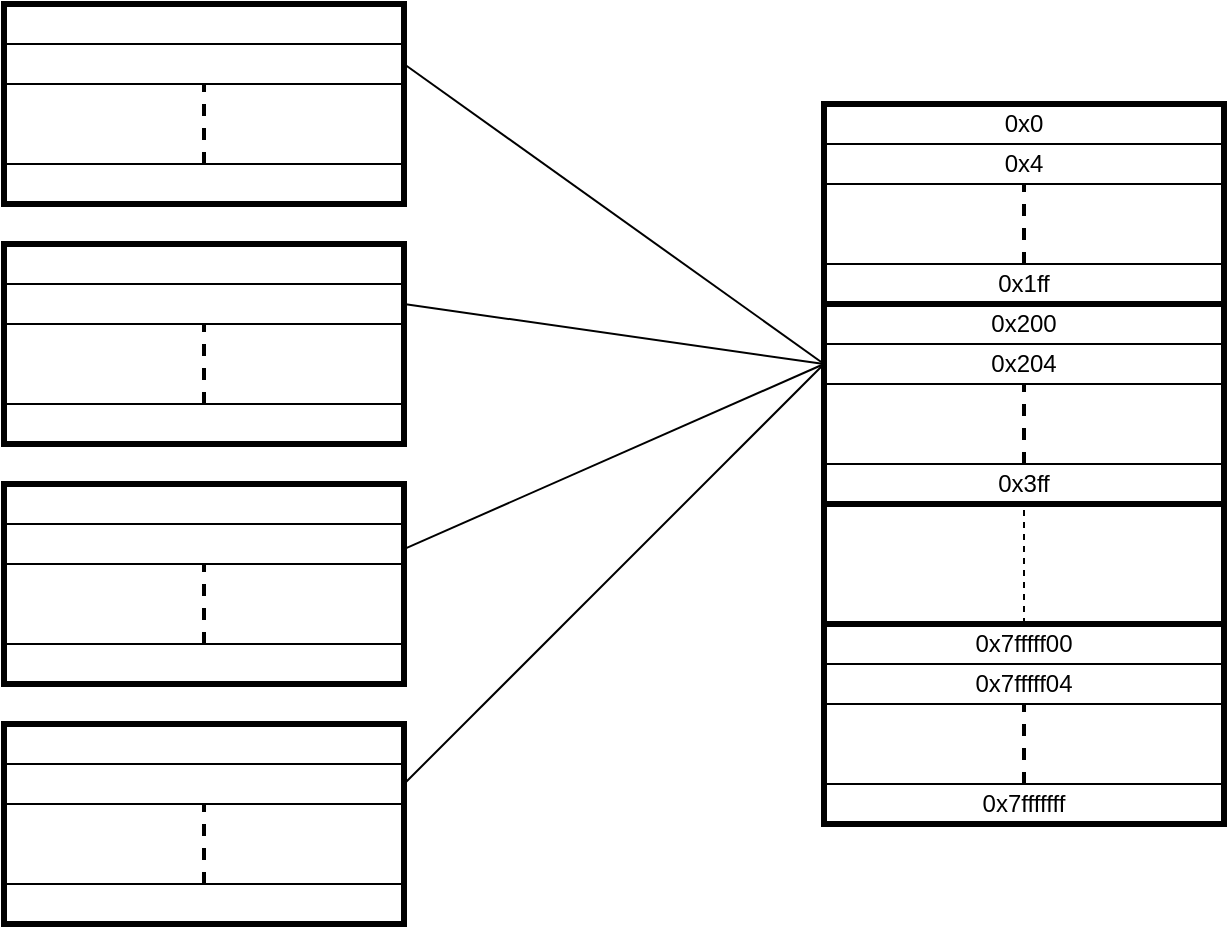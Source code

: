 <mxfile>
    <diagram name="Page-1" id="XEth9TqP6MVGDFKoa4KK">
        <mxGraphModel dx="1105" dy="862" grid="1" gridSize="10" guides="1" tooltips="1" connect="1" arrows="1" fold="1" page="1" pageScale="1" pageWidth="1169" pageHeight="827" math="0" shadow="0">
            <root>
                <mxCell id="0"/>
                <mxCell id="1" parent="0"/>
                <mxCell id="uwDnMyQiwtaiZ1txJMU_-51" value="" style="rounded=0;whiteSpace=wrap;html=1;fillColor=none;strokeWidth=3;" parent="1" vertex="1">
                    <mxGeometry x="280" y="544" width="200" height="100" as="geometry"/>
                </mxCell>
                <mxCell id="uwDnMyQiwtaiZ1txJMU_-41" value="" style="rounded=0;whiteSpace=wrap;html=1;fillColor=none;strokeWidth=3;" parent="1" vertex="1">
                    <mxGeometry x="280" y="304" width="200" height="100" as="geometry"/>
                </mxCell>
                <mxCell id="uwDnMyQiwtaiZ1txJMU_-15" value="" style="rounded=0;whiteSpace=wrap;html=1;fillColor=none;strokeWidth=3;" parent="1" vertex="1">
                    <mxGeometry x="690" y="494" width="200" height="100" as="geometry"/>
                </mxCell>
                <mxCell id="uwDnMyQiwtaiZ1txJMU_-16" value="" style="rounded=0;whiteSpace=wrap;html=1;fillColor=none;strokeWidth=3;" parent="1" vertex="1">
                    <mxGeometry x="690" y="334" width="200" height="100" as="geometry"/>
                </mxCell>
                <mxCell id="uwDnMyQiwtaiZ1txJMU_-18" value="" style="rounded=0;whiteSpace=wrap;html=1;fillColor=none;strokeWidth=3;" parent="1" vertex="1">
                    <mxGeometry x="690" y="434" width="200" height="60" as="geometry"/>
                </mxCell>
                <mxCell id="uwDnMyQiwtaiZ1txJMU_-17" value="" style="rounded=0;whiteSpace=wrap;html=1;fillColor=none;strokeWidth=3;" parent="1" vertex="1">
                    <mxGeometry x="690" y="234" width="200" height="100" as="geometry"/>
                </mxCell>
                <mxCell id="uwDnMyQiwtaiZ1txJMU_-1" value="0x0" style="rounded=0;whiteSpace=wrap;html=1;fillColor=none;" parent="1" vertex="1">
                    <mxGeometry x="690" y="234" width="200" height="20" as="geometry"/>
                </mxCell>
                <mxCell id="uwDnMyQiwtaiZ1txJMU_-26" style="rounded=0;orthogonalLoop=1;jettySize=auto;html=1;exitX=0;exitY=0.5;exitDx=0;exitDy=0;entryX=1;entryY=0.5;entryDx=0;entryDy=0;endArrow=none;endFill=0;" parent="1" source="uwDnMyQiwtaiZ1txJMU_-7" target="uwDnMyQiwtaiZ1txJMU_-20" edge="1">
                    <mxGeometry relative="1" as="geometry"/>
                </mxCell>
                <mxCell id="uwDnMyQiwtaiZ1txJMU_-2" value="0x4" style="rounded=0;whiteSpace=wrap;html=1;fillColor=none;" parent="1" vertex="1">
                    <mxGeometry x="690" y="254" width="200" height="20" as="geometry"/>
                </mxCell>
                <mxCell id="uwDnMyQiwtaiZ1txJMU_-4" value="&lt;div&gt;0x1ff&lt;/div&gt;" style="rounded=0;whiteSpace=wrap;html=1;fillColor=none;" parent="1" vertex="1">
                    <mxGeometry x="690" y="314" width="200" height="20" as="geometry"/>
                </mxCell>
                <mxCell id="uwDnMyQiwtaiZ1txJMU_-5" value="" style="endArrow=none;dashed=1;html=1;strokeWidth=2;rounded=0;exitX=0.5;exitY=0;exitDx=0;exitDy=0;entryX=0.5;entryY=1;entryDx=0;entryDy=0;" parent="1" source="uwDnMyQiwtaiZ1txJMU_-4" target="uwDnMyQiwtaiZ1txJMU_-2" edge="1">
                    <mxGeometry width="50" height="50" relative="1" as="geometry">
                        <mxPoint x="720" y="314" as="sourcePoint"/>
                        <mxPoint x="790" y="274" as="targetPoint"/>
                    </mxGeometry>
                </mxCell>
                <mxCell id="uwDnMyQiwtaiZ1txJMU_-6" value="&lt;div&gt;0x200&lt;/div&gt;" style="rounded=0;whiteSpace=wrap;html=1;fillColor=none;" parent="1" vertex="1">
                    <mxGeometry x="690" y="334" width="200" height="20" as="geometry"/>
                </mxCell>
                <mxCell id="uwDnMyQiwtaiZ1txJMU_-7" value="&lt;div&gt;0x204&lt;/div&gt;" style="rounded=0;whiteSpace=wrap;html=1;fillColor=none;" parent="1" vertex="1">
                    <mxGeometry x="690" y="354" width="200" height="20" as="geometry"/>
                </mxCell>
                <mxCell id="uwDnMyQiwtaiZ1txJMU_-8" value="&lt;div&gt;0x3ff&lt;/div&gt;" style="rounded=0;whiteSpace=wrap;html=1;fillColor=none;" parent="1" vertex="1">
                    <mxGeometry x="690" y="414" width="200" height="20" as="geometry"/>
                </mxCell>
                <mxCell id="uwDnMyQiwtaiZ1txJMU_-9" value="" style="endArrow=none;dashed=1;html=1;strokeWidth=2;rounded=0;entryX=0.5;entryY=1;entryDx=0;entryDy=0;exitX=0.5;exitY=0;exitDx=0;exitDy=0;" parent="1" source="uwDnMyQiwtaiZ1txJMU_-8" target="uwDnMyQiwtaiZ1txJMU_-7" edge="1">
                    <mxGeometry width="50" height="50" relative="1" as="geometry">
                        <mxPoint x="800" y="324" as="sourcePoint"/>
                        <mxPoint x="800" y="284" as="targetPoint"/>
                    </mxGeometry>
                </mxCell>
                <mxCell id="uwDnMyQiwtaiZ1txJMU_-10" value="&lt;div&gt;0x7fffff00&lt;/div&gt;" style="rounded=0;whiteSpace=wrap;html=1;fillColor=none;" parent="1" vertex="1">
                    <mxGeometry x="690" y="494" width="200" height="20" as="geometry"/>
                </mxCell>
                <mxCell id="uwDnMyQiwtaiZ1txJMU_-11" value="&lt;div&gt;0x7fffff04&lt;/div&gt;" style="rounded=0;whiteSpace=wrap;html=1;fillColor=none;" parent="1" vertex="1">
                    <mxGeometry x="690" y="514" width="200" height="20" as="geometry"/>
                </mxCell>
                <mxCell id="uwDnMyQiwtaiZ1txJMU_-12" value="&lt;div&gt;0x7fffffff&lt;/div&gt;" style="rounded=0;whiteSpace=wrap;html=1;fillColor=none;" parent="1" vertex="1">
                    <mxGeometry x="690" y="574" width="200" height="20" as="geometry"/>
                </mxCell>
                <mxCell id="uwDnMyQiwtaiZ1txJMU_-13" value="" style="endArrow=none;dashed=1;html=1;strokeWidth=2;rounded=0;entryX=0.5;entryY=1;entryDx=0;entryDy=0;exitX=0.5;exitY=0;exitDx=0;exitDy=0;" parent="1" source="uwDnMyQiwtaiZ1txJMU_-12" target="uwDnMyQiwtaiZ1txJMU_-11" edge="1">
                    <mxGeometry width="50" height="50" relative="1" as="geometry">
                        <mxPoint x="800" y="484" as="sourcePoint"/>
                        <mxPoint x="800" y="444" as="targetPoint"/>
                    </mxGeometry>
                </mxCell>
                <mxCell id="uwDnMyQiwtaiZ1txJMU_-14" value="" style="endArrow=none;dashed=1;html=1;rounded=0;entryX=0.5;entryY=1;entryDx=0;entryDy=0;exitX=0.5;exitY=0;exitDx=0;exitDy=0;" parent="1" source="uwDnMyQiwtaiZ1txJMU_-10" target="uwDnMyQiwtaiZ1txJMU_-8" edge="1">
                    <mxGeometry width="50" height="50" relative="1" as="geometry">
                        <mxPoint x="660" y="524" as="sourcePoint"/>
                        <mxPoint x="710" y="474" as="targetPoint"/>
                    </mxGeometry>
                </mxCell>
                <mxCell id="uwDnMyQiwtaiZ1txJMU_-19" value="" style="rounded=0;whiteSpace=wrap;html=1;fillColor=none;" parent="1" vertex="1">
                    <mxGeometry x="280" y="184" width="200" height="20" as="geometry"/>
                </mxCell>
                <mxCell id="uwDnMyQiwtaiZ1txJMU_-20" value="" style="rounded=0;whiteSpace=wrap;html=1;fillColor=none;" parent="1" vertex="1">
                    <mxGeometry x="280" y="204" width="200" height="20" as="geometry"/>
                </mxCell>
                <mxCell id="uwDnMyQiwtaiZ1txJMU_-22" value="" style="rounded=0;whiteSpace=wrap;html=1;fillColor=none;" parent="1" vertex="1">
                    <mxGeometry x="280" y="264" width="200" height="20" as="geometry"/>
                </mxCell>
                <mxCell id="uwDnMyQiwtaiZ1txJMU_-23" value="" style="endArrow=none;dashed=1;html=1;strokeWidth=2;rounded=0;exitX=0.5;exitY=0;exitDx=0;exitDy=0;entryX=0.5;entryY=1;entryDx=0;entryDy=0;" parent="1" source="uwDnMyQiwtaiZ1txJMU_-22" target="uwDnMyQiwtaiZ1txJMU_-20" edge="1">
                    <mxGeometry width="50" height="50" relative="1" as="geometry">
                        <mxPoint x="540" y="284" as="sourcePoint"/>
                        <mxPoint x="540" y="244" as="targetPoint"/>
                    </mxGeometry>
                </mxCell>
                <mxCell id="uwDnMyQiwtaiZ1txJMU_-36" value="" style="rounded=0;whiteSpace=wrap;html=1;fillColor=none;strokeWidth=3;" parent="1" vertex="1">
                    <mxGeometry x="280" y="184" width="200" height="100" as="geometry"/>
                </mxCell>
                <mxCell id="uwDnMyQiwtaiZ1txJMU_-37" value="" style="rounded=0;whiteSpace=wrap;html=1;fillColor=none;" parent="1" vertex="1">
                    <mxGeometry x="280" y="304" width="200" height="20" as="geometry"/>
                </mxCell>
                <mxCell id="uwDnMyQiwtaiZ1txJMU_-38" value="" style="rounded=0;whiteSpace=wrap;html=1;fillColor=none;" parent="1" vertex="1">
                    <mxGeometry x="280" y="324" width="200" height="20" as="geometry"/>
                </mxCell>
                <mxCell id="uwDnMyQiwtaiZ1txJMU_-39" value="" style="rounded=0;whiteSpace=wrap;html=1;fillColor=none;" parent="1" vertex="1">
                    <mxGeometry x="280" y="384" width="200" height="20" as="geometry"/>
                </mxCell>
                <mxCell id="uwDnMyQiwtaiZ1txJMU_-40" value="" style="endArrow=none;dashed=1;html=1;strokeWidth=2;rounded=0;exitX=0.5;exitY=0;exitDx=0;exitDy=0;entryX=0.5;entryY=1;entryDx=0;entryDy=0;" parent="1" source="uwDnMyQiwtaiZ1txJMU_-39" target="uwDnMyQiwtaiZ1txJMU_-38" edge="1">
                    <mxGeometry width="50" height="50" relative="1" as="geometry">
                        <mxPoint x="540" y="404" as="sourcePoint"/>
                        <mxPoint x="540" y="364" as="targetPoint"/>
                    </mxGeometry>
                </mxCell>
                <mxCell id="uwDnMyQiwtaiZ1txJMU_-42" value="" style="rounded=0;whiteSpace=wrap;html=1;fillColor=none;" parent="1" vertex="1">
                    <mxGeometry x="280" y="424" width="200" height="20" as="geometry"/>
                </mxCell>
                <mxCell id="uwDnMyQiwtaiZ1txJMU_-43" value="" style="rounded=0;whiteSpace=wrap;html=1;fillColor=none;" parent="1" vertex="1">
                    <mxGeometry x="280" y="444" width="200" height="20" as="geometry"/>
                </mxCell>
                <mxCell id="uwDnMyQiwtaiZ1txJMU_-44" value="" style="rounded=0;whiteSpace=wrap;html=1;fillColor=none;" parent="1" vertex="1">
                    <mxGeometry x="280" y="504" width="200" height="20" as="geometry"/>
                </mxCell>
                <mxCell id="uwDnMyQiwtaiZ1txJMU_-45" value="" style="endArrow=none;dashed=1;html=1;strokeWidth=2;rounded=0;exitX=0.5;exitY=0;exitDx=0;exitDy=0;entryX=0.5;entryY=1;entryDx=0;entryDy=0;" parent="1" source="uwDnMyQiwtaiZ1txJMU_-44" target="uwDnMyQiwtaiZ1txJMU_-43" edge="1">
                    <mxGeometry width="50" height="50" relative="1" as="geometry">
                        <mxPoint x="540" y="524" as="sourcePoint"/>
                        <mxPoint x="540" y="484" as="targetPoint"/>
                    </mxGeometry>
                </mxCell>
                <mxCell id="uwDnMyQiwtaiZ1txJMU_-46" value="" style="rounded=0;whiteSpace=wrap;html=1;fillColor=none;strokeWidth=3;" parent="1" vertex="1">
                    <mxGeometry x="280" y="424" width="200" height="100" as="geometry"/>
                </mxCell>
                <mxCell id="uwDnMyQiwtaiZ1txJMU_-47" value="" style="rounded=0;whiteSpace=wrap;html=1;fillColor=none;" parent="1" vertex="1">
                    <mxGeometry x="280" y="544" width="200" height="20" as="geometry"/>
                </mxCell>
                <mxCell id="uwDnMyQiwtaiZ1txJMU_-48" value="" style="rounded=0;whiteSpace=wrap;html=1;fillColor=none;" parent="1" vertex="1">
                    <mxGeometry x="280" y="564" width="200" height="20" as="geometry"/>
                </mxCell>
                <mxCell id="uwDnMyQiwtaiZ1txJMU_-49" value="" style="rounded=0;whiteSpace=wrap;html=1;fillColor=none;" parent="1" vertex="1">
                    <mxGeometry x="280" y="624" width="200" height="20" as="geometry"/>
                </mxCell>
                <mxCell id="uwDnMyQiwtaiZ1txJMU_-50" value="" style="endArrow=none;dashed=1;html=1;strokeWidth=2;rounded=0;exitX=0.5;exitY=0;exitDx=0;exitDy=0;entryX=0.5;entryY=1;entryDx=0;entryDy=0;" parent="1" source="uwDnMyQiwtaiZ1txJMU_-49" target="uwDnMyQiwtaiZ1txJMU_-48" edge="1">
                    <mxGeometry width="50" height="50" relative="1" as="geometry">
                        <mxPoint x="540" y="644" as="sourcePoint"/>
                        <mxPoint x="540" y="604" as="targetPoint"/>
                    </mxGeometry>
                </mxCell>
                <mxCell id="42" style="rounded=0;orthogonalLoop=1;jettySize=auto;html=1;exitX=0;exitY=0.5;exitDx=0;exitDy=0;entryX=1;entryY=0.5;entryDx=0;entryDy=0;endArrow=none;endFill=0;" edge="1" parent="1" source="uwDnMyQiwtaiZ1txJMU_-7" target="uwDnMyQiwtaiZ1txJMU_-38">
                    <mxGeometry relative="1" as="geometry">
                        <mxPoint x="695" y="404" as="sourcePoint"/>
                        <mxPoint x="485" y="354" as="targetPoint"/>
                    </mxGeometry>
                </mxCell>
                <mxCell id="44" style="rounded=0;orthogonalLoop=1;jettySize=auto;html=1;exitX=0;exitY=0.5;exitDx=0;exitDy=0;entryX=1.004;entryY=0.322;entryDx=0;entryDy=0;endArrow=none;endFill=0;entryPerimeter=0;" edge="1" parent="1" source="uwDnMyQiwtaiZ1txJMU_-7" target="uwDnMyQiwtaiZ1txJMU_-46">
                    <mxGeometry relative="1" as="geometry">
                        <mxPoint x="700" y="274" as="sourcePoint"/>
                        <mxPoint x="490" y="344" as="targetPoint"/>
                    </mxGeometry>
                </mxCell>
                <mxCell id="45" style="rounded=0;orthogonalLoop=1;jettySize=auto;html=1;exitX=0;exitY=0.5;exitDx=0;exitDy=0;endArrow=none;endFill=0;entryX=1;entryY=0.5;entryDx=0;entryDy=0;" edge="1" parent="1" source="uwDnMyQiwtaiZ1txJMU_-7" target="uwDnMyQiwtaiZ1txJMU_-48">
                    <mxGeometry relative="1" as="geometry">
                        <mxPoint x="710" y="284" as="sourcePoint"/>
                        <mxPoint x="500" y="574" as="targetPoint"/>
                    </mxGeometry>
                </mxCell>
            </root>
        </mxGraphModel>
    </diagram>
</mxfile>
